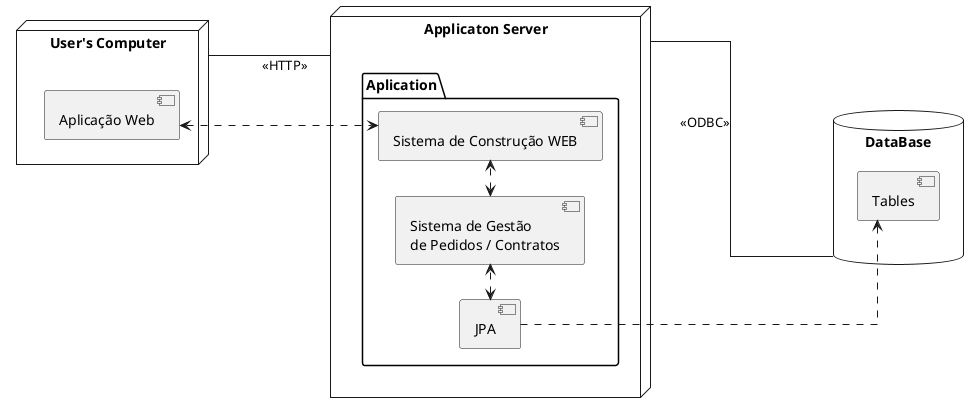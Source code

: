 @startuml
left to right direction
skinparam linetype ortho

node "User's Computer" as UC{
    [Aplicação Web] as ClientApp
}
node "Applicaton Server" as AS {
    package "Aplication" as APP{
        [Sistema de Gestão\nde Pedidos / Contratos] as SG
        [Sistema de Construção WEB] as SW
        [JPA] as JPA
    }

}
database "DataBase" as DB {
    [Tables] as TB
}

UC ---- AS :<<HTTP>>
AS ----- DB :<<ODBC>>

ClientApp <...> SW
SG <.r.> SW
SG <.l.> JPA
JPA ...> TB

@enduml